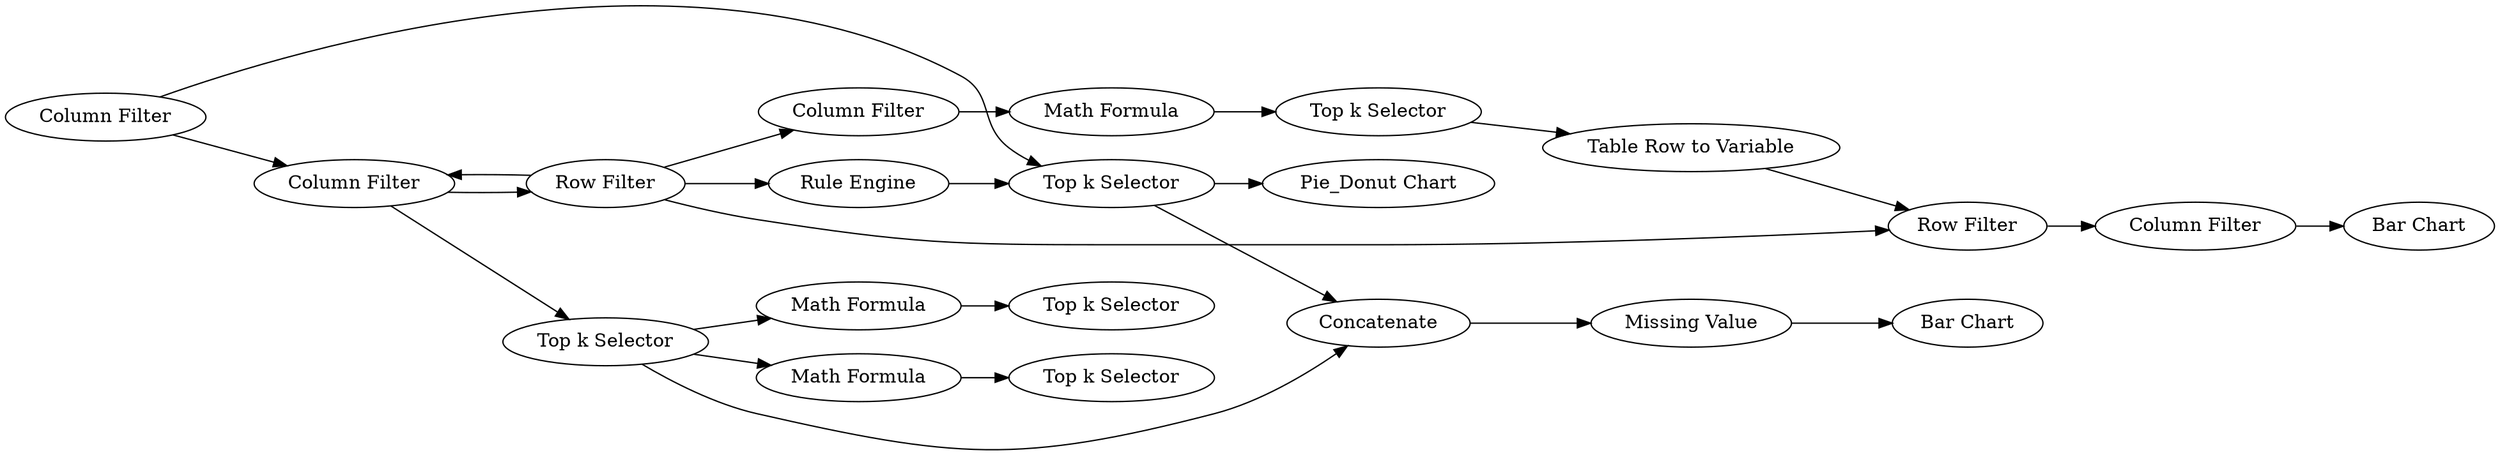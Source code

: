 digraph {
	8 -> 9
	4 -> 6
	38 -> 2
	1 -> 4
	31 -> 32
	10 -> 8
	5 -> 10
	1 -> 2
	5 -> 43
	33 -> 34
	29 -> 31
	5 -> 46
	2 -> 38
	38 -> 30
	26 -> 29
	38 -> 32
	4 -> 10
	38 -> 3
	32 -> 33
	43 -> 44
	3 -> 4
	46 -> 45
	30 -> 26
	2 -> 5
	9 [label="Bar Chart"]
	26 [label="Math Formula"]
	8 [label="Missing Value"]
	32 [label="Row Filter"]
	3 [label="Rule Engine"]
	31 [label="Table Row to Variable"]
	6 [label="Pie_Donut Chart"]
	10 [label=Concatenate]
	1 [label="Column Filter"]
	4 [label="Top k Selector"]
	38 [label="Row Filter"]
	5 [label="Top k Selector"]
	43 [label="Math Formula"]
	44 [label="Top k Selector"]
	34 [label="Bar Chart"]
	29 [label="Top k Selector"]
	46 [label="Math Formula"]
	33 [label="Column Filter"]
	30 [label="Column Filter"]
	2 [label="Column Filter"]
	45 [label="Top k Selector"]
	rankdir=LR
}
